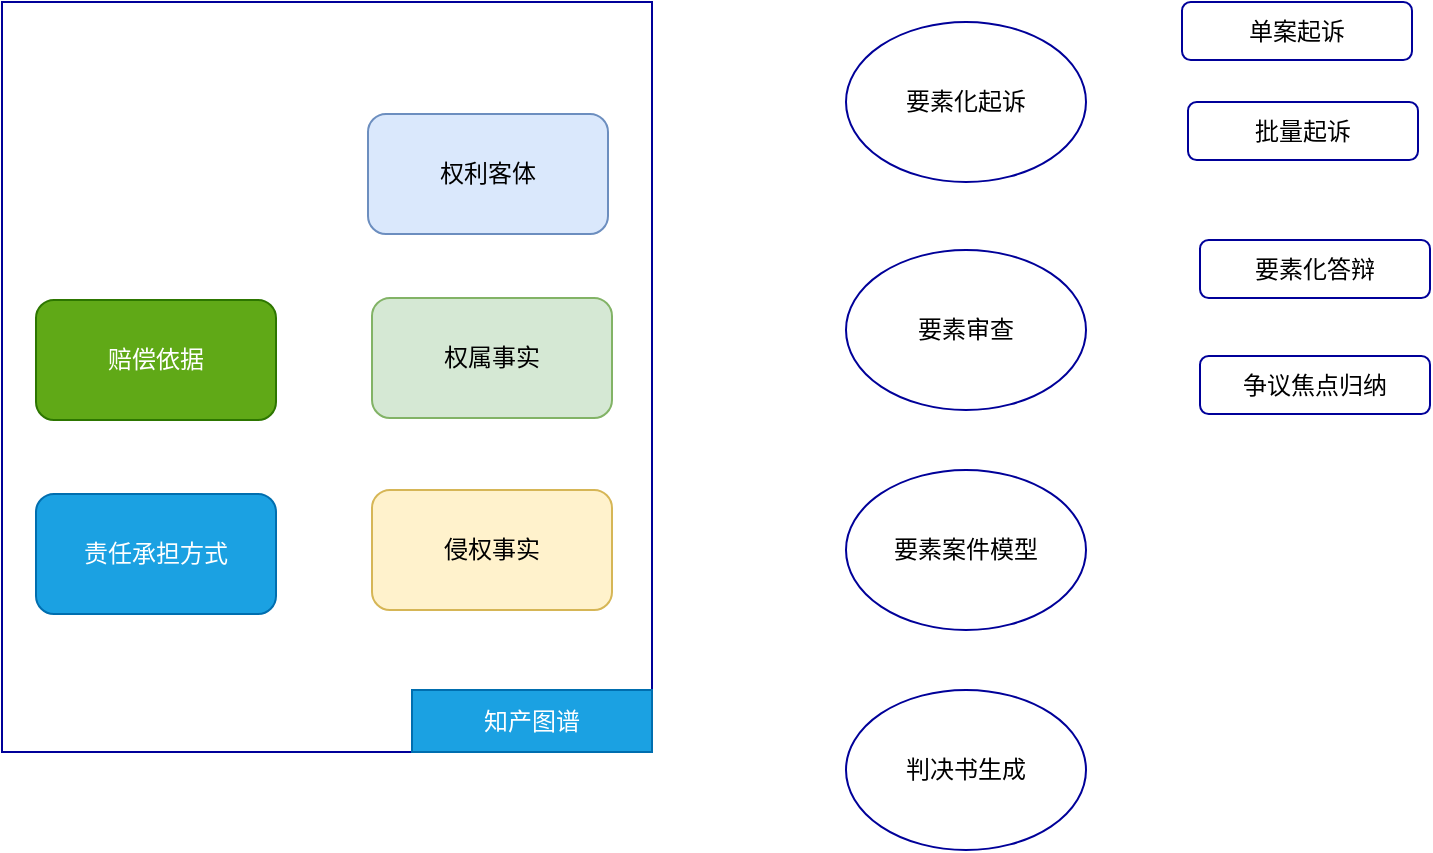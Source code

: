 <mxfile version="16.2.7" type="github">
  <diagram id="OcVQEDXu7nUOIg3Wxhq2" name="Page-1">
    <mxGraphModel dx="946" dy="588" grid="0" gridSize="10" guides="1" tooltips="1" connect="1" arrows="1" fold="1" page="1" pageScale="1" pageWidth="2339" pageHeight="3300" math="0" shadow="0">
      <root>
        <mxCell id="0" />
        <mxCell id="1" parent="0" />
        <mxCell id="e8YckfYskvcJTgNlKwXh-6" value="" style="rounded=0;whiteSpace=wrap;html=1;strokeColor=#000099;" vertex="1" parent="1">
          <mxGeometry x="15" y="47" width="325" height="375" as="geometry" />
        </mxCell>
        <mxCell id="e8YckfYskvcJTgNlKwXh-1" value="赔偿依据" style="rounded=1;whiteSpace=wrap;html=1;fillColor=#60a917;fontColor=#ffffff;strokeColor=#2D7600;" vertex="1" parent="1">
          <mxGeometry x="32" y="196" width="120" height="60" as="geometry" />
        </mxCell>
        <mxCell id="e8YckfYskvcJTgNlKwXh-2" value="权利客体" style="rounded=1;whiteSpace=wrap;html=1;fillColor=#dae8fc;strokeColor=#6c8ebf;" vertex="1" parent="1">
          <mxGeometry x="198" y="103" width="120" height="60" as="geometry" />
        </mxCell>
        <mxCell id="e8YckfYskvcJTgNlKwXh-3" value="权属事实" style="rounded=1;whiteSpace=wrap;html=1;fillColor=#d5e8d4;strokeColor=#82b366;" vertex="1" parent="1">
          <mxGeometry x="200" y="195" width="120" height="60" as="geometry" />
        </mxCell>
        <mxCell id="e8YckfYskvcJTgNlKwXh-4" value="侵权事实" style="rounded=1;whiteSpace=wrap;html=1;fillColor=#fff2cc;strokeColor=#d6b656;" vertex="1" parent="1">
          <mxGeometry x="200" y="291" width="120" height="60" as="geometry" />
        </mxCell>
        <mxCell id="e8YckfYskvcJTgNlKwXh-5" value="责任承担方式" style="rounded=1;whiteSpace=wrap;html=1;fillColor=#1ba1e2;fontColor=#ffffff;strokeColor=#006EAF;" vertex="1" parent="1">
          <mxGeometry x="32" y="293" width="120" height="60" as="geometry" />
        </mxCell>
        <mxCell id="e8YckfYskvcJTgNlKwXh-7" value="知产图谱" style="rounded=0;whiteSpace=wrap;html=1;strokeColor=#006EAF;fillColor=#1ba1e2;fontColor=#ffffff;" vertex="1" parent="1">
          <mxGeometry x="220" y="391" width="120" height="31" as="geometry" />
        </mxCell>
        <mxCell id="e8YckfYskvcJTgNlKwXh-8" value="要素化起诉" style="ellipse;whiteSpace=wrap;html=1;strokeColor=#000099;" vertex="1" parent="1">
          <mxGeometry x="437" y="57" width="120" height="80" as="geometry" />
        </mxCell>
        <mxCell id="e8YckfYskvcJTgNlKwXh-10" value="要素审查" style="ellipse;whiteSpace=wrap;html=1;strokeColor=#000099;" vertex="1" parent="1">
          <mxGeometry x="437" y="171" width="120" height="80" as="geometry" />
        </mxCell>
        <mxCell id="e8YckfYskvcJTgNlKwXh-11" value="要素案件模型" style="ellipse;whiteSpace=wrap;html=1;strokeColor=#000099;" vertex="1" parent="1">
          <mxGeometry x="437" y="281" width="120" height="80" as="geometry" />
        </mxCell>
        <mxCell id="e8YckfYskvcJTgNlKwXh-12" value="要素化答辩" style="rounded=1;whiteSpace=wrap;html=1;strokeColor=#000099;" vertex="1" parent="1">
          <mxGeometry x="614" y="166" width="115" height="29" as="geometry" />
        </mxCell>
        <mxCell id="e8YckfYskvcJTgNlKwXh-14" value="争议焦点归纳" style="rounded=1;whiteSpace=wrap;html=1;strokeColor=#000099;" vertex="1" parent="1">
          <mxGeometry x="614" y="224" width="115" height="29" as="geometry" />
        </mxCell>
        <mxCell id="e8YckfYskvcJTgNlKwXh-15" value="判决书生成" style="ellipse;whiteSpace=wrap;html=1;strokeColor=#000099;" vertex="1" parent="1">
          <mxGeometry x="437" y="391" width="120" height="80" as="geometry" />
        </mxCell>
        <mxCell id="e8YckfYskvcJTgNlKwXh-17" value="单案起诉" style="rounded=1;whiteSpace=wrap;html=1;strokeColor=#000099;" vertex="1" parent="1">
          <mxGeometry x="605" y="47" width="115" height="29" as="geometry" />
        </mxCell>
        <mxCell id="e8YckfYskvcJTgNlKwXh-18" value="批量起诉" style="rounded=1;whiteSpace=wrap;html=1;strokeColor=#000099;" vertex="1" parent="1">
          <mxGeometry x="608" y="97" width="115" height="29" as="geometry" />
        </mxCell>
      </root>
    </mxGraphModel>
  </diagram>
</mxfile>
